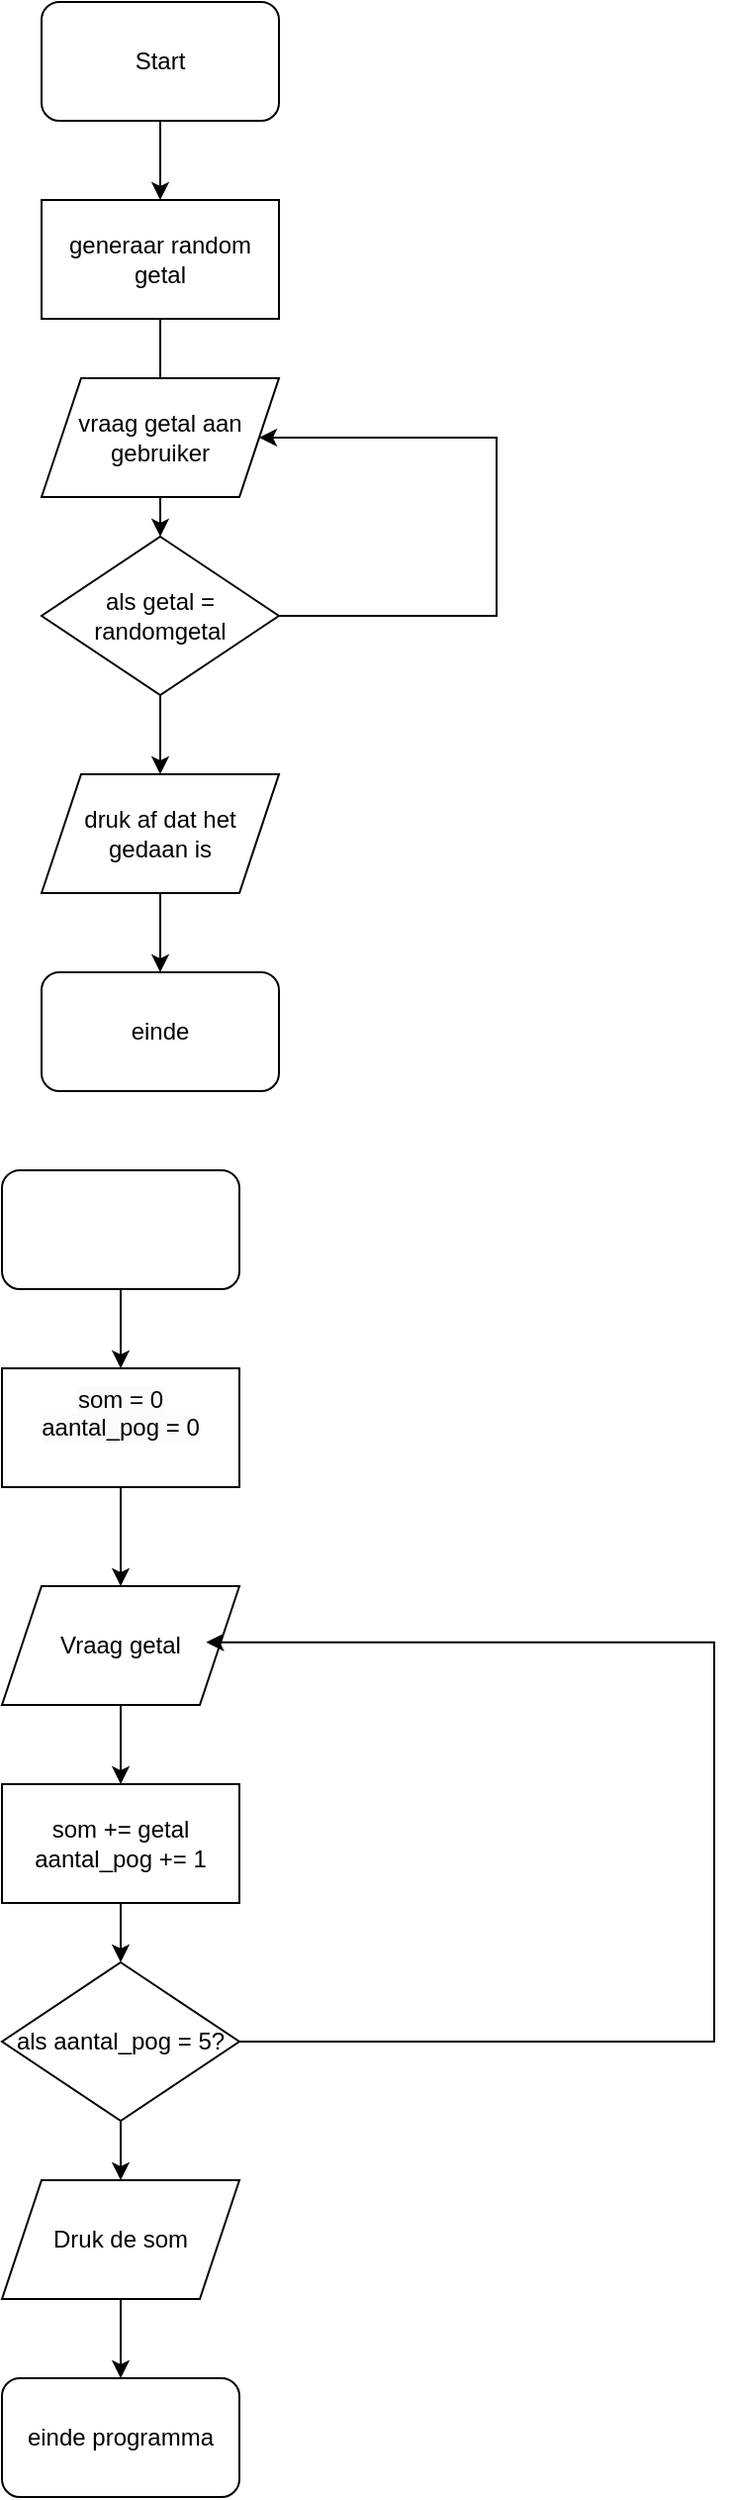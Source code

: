 <mxfile version="24.8.6">
  <diagram name="Page-1" id="QVU8lje6nGHsbSwiQ7tf">
    <mxGraphModel dx="1038" dy="1712" grid="1" gridSize="10" guides="1" tooltips="1" connect="1" arrows="1" fold="1" page="1" pageScale="1" pageWidth="850" pageHeight="1100" math="0" shadow="0">
      <root>
        <mxCell id="0" />
        <mxCell id="1" parent="0" />
        <mxCell id="EXt4HgNgpCg-pAP-4QSE-7" value="" style="edgeStyle=orthogonalEdgeStyle;rounded=0;orthogonalLoop=1;jettySize=auto;html=1;" edge="1" parent="1" source="EXt4HgNgpCg-pAP-4QSE-1" target="EXt4HgNgpCg-pAP-4QSE-2">
          <mxGeometry relative="1" as="geometry" />
        </mxCell>
        <mxCell id="EXt4HgNgpCg-pAP-4QSE-1" value="" style="rounded=1;whiteSpace=wrap;html=1;" vertex="1" parent="1">
          <mxGeometry x="340" y="40" width="120" height="60" as="geometry" />
        </mxCell>
        <mxCell id="EXt4HgNgpCg-pAP-4QSE-8" value="" style="edgeStyle=orthogonalEdgeStyle;rounded=0;orthogonalLoop=1;jettySize=auto;html=1;" edge="1" parent="1" source="EXt4HgNgpCg-pAP-4QSE-2" target="EXt4HgNgpCg-pAP-4QSE-3">
          <mxGeometry relative="1" as="geometry" />
        </mxCell>
        <mxCell id="EXt4HgNgpCg-pAP-4QSE-2" value="&#xa;&lt;span style=&quot;color: rgb(0, 0, 0); font-family: Helvetica; font-size: 12px; font-style: normal; font-variant-ligatures: normal; font-variant-caps: normal; font-weight: 400; letter-spacing: normal; orphans: 2; text-align: center; text-indent: 0px; text-transform: none; widows: 2; word-spacing: 0px; -webkit-text-stroke-width: 0px; white-space: normal; background-color: rgb(251, 251, 251); text-decoration-thickness: initial; text-decoration-style: initial; text-decoration-color: initial; display: inline !important; float: none;&quot;&gt;som = 0&lt;/span&gt;&lt;div style=&quot;forced-color-adjust: none; color: rgb(0, 0, 0); font-family: Helvetica; font-size: 12px; font-style: normal; font-variant-ligatures: normal; font-variant-caps: normal; font-weight: 400; letter-spacing: normal; orphans: 2; text-align: center; text-indent: 0px; text-transform: none; widows: 2; word-spacing: 0px; -webkit-text-stroke-width: 0px; white-space: normal; background-color: rgb(251, 251, 251); text-decoration-thickness: initial; text-decoration-style: initial; text-decoration-color: initial;&quot;&gt;aantal_pog = 0&lt;/div&gt;&#xa;&#xa;" style="rounded=0;whiteSpace=wrap;html=1;" vertex="1" parent="1">
          <mxGeometry x="340" y="140" width="120" height="60" as="geometry" />
        </mxCell>
        <mxCell id="EXt4HgNgpCg-pAP-4QSE-9" value="" style="edgeStyle=orthogonalEdgeStyle;rounded=0;orthogonalLoop=1;jettySize=auto;html=1;" edge="1" parent="1" source="EXt4HgNgpCg-pAP-4QSE-3" target="EXt4HgNgpCg-pAP-4QSE-4">
          <mxGeometry relative="1" as="geometry" />
        </mxCell>
        <mxCell id="EXt4HgNgpCg-pAP-4QSE-3" value="Vraag getal" style="shape=parallelogram;perimeter=parallelogramPerimeter;whiteSpace=wrap;html=1;fixedSize=1;" vertex="1" parent="1">
          <mxGeometry x="340" y="250" width="120" height="60" as="geometry" />
        </mxCell>
        <mxCell id="EXt4HgNgpCg-pAP-4QSE-10" value="" style="edgeStyle=orthogonalEdgeStyle;rounded=0;orthogonalLoop=1;jettySize=auto;html=1;" edge="1" parent="1" source="EXt4HgNgpCg-pAP-4QSE-4" target="EXt4HgNgpCg-pAP-4QSE-5">
          <mxGeometry relative="1" as="geometry" />
        </mxCell>
        <mxCell id="EXt4HgNgpCg-pAP-4QSE-4" value="som += getal&lt;div&gt;aantal_pog += 1&lt;/div&gt;" style="rounded=0;whiteSpace=wrap;html=1;" vertex="1" parent="1">
          <mxGeometry x="340" y="350" width="120" height="60" as="geometry" />
        </mxCell>
        <mxCell id="EXt4HgNgpCg-pAP-4QSE-13" value="" style="edgeStyle=orthogonalEdgeStyle;rounded=0;orthogonalLoop=1;jettySize=auto;html=1;" edge="1" parent="1" source="EXt4HgNgpCg-pAP-4QSE-5" target="EXt4HgNgpCg-pAP-4QSE-11">
          <mxGeometry relative="1" as="geometry" />
        </mxCell>
        <mxCell id="EXt4HgNgpCg-pAP-4QSE-5" value="als aantal_pog = 5?" style="rhombus;whiteSpace=wrap;html=1;" vertex="1" parent="1">
          <mxGeometry x="340" y="440" width="120" height="80" as="geometry" />
        </mxCell>
        <mxCell id="EXt4HgNgpCg-pAP-4QSE-6" style="edgeStyle=orthogonalEdgeStyle;rounded=0;orthogonalLoop=1;jettySize=auto;html=1;entryX=0.86;entryY=0.473;entryDx=0;entryDy=0;entryPerimeter=0;" edge="1" parent="1" source="EXt4HgNgpCg-pAP-4QSE-5" target="EXt4HgNgpCg-pAP-4QSE-3">
          <mxGeometry relative="1" as="geometry">
            <Array as="points">
              <mxPoint x="700" y="480" />
              <mxPoint x="700" y="278" />
            </Array>
          </mxGeometry>
        </mxCell>
        <mxCell id="EXt4HgNgpCg-pAP-4QSE-14" value="" style="edgeStyle=orthogonalEdgeStyle;rounded=0;orthogonalLoop=1;jettySize=auto;html=1;" edge="1" parent="1" source="EXt4HgNgpCg-pAP-4QSE-11" target="EXt4HgNgpCg-pAP-4QSE-12">
          <mxGeometry relative="1" as="geometry" />
        </mxCell>
        <mxCell id="EXt4HgNgpCg-pAP-4QSE-11" value="Druk de som" style="shape=parallelogram;perimeter=parallelogramPerimeter;whiteSpace=wrap;html=1;fixedSize=1;" vertex="1" parent="1">
          <mxGeometry x="340" y="550" width="120" height="60" as="geometry" />
        </mxCell>
        <mxCell id="EXt4HgNgpCg-pAP-4QSE-12" value="einde programma" style="rounded=1;whiteSpace=wrap;html=1;" vertex="1" parent="1">
          <mxGeometry x="340" y="650" width="120" height="60" as="geometry" />
        </mxCell>
        <mxCell id="EXt4HgNgpCg-pAP-4QSE-22" value="" style="edgeStyle=orthogonalEdgeStyle;rounded=0;orthogonalLoop=1;jettySize=auto;html=1;" edge="1" parent="1" source="EXt4HgNgpCg-pAP-4QSE-15" target="EXt4HgNgpCg-pAP-4QSE-16">
          <mxGeometry relative="1" as="geometry" />
        </mxCell>
        <mxCell id="EXt4HgNgpCg-pAP-4QSE-15" value="Start" style="rounded=1;whiteSpace=wrap;html=1;" vertex="1" parent="1">
          <mxGeometry x="360" y="-550" width="120" height="60" as="geometry" />
        </mxCell>
        <mxCell id="EXt4HgNgpCg-pAP-4QSE-23" value="" style="edgeStyle=orthogonalEdgeStyle;rounded=0;orthogonalLoop=1;jettySize=auto;html=1;" edge="1" parent="1" source="EXt4HgNgpCg-pAP-4QSE-16" target="EXt4HgNgpCg-pAP-4QSE-18">
          <mxGeometry relative="1" as="geometry" />
        </mxCell>
        <mxCell id="EXt4HgNgpCg-pAP-4QSE-16" value="generaar random getal" style="rounded=0;whiteSpace=wrap;html=1;" vertex="1" parent="1">
          <mxGeometry x="360" y="-450" width="120" height="60" as="geometry" />
        </mxCell>
        <mxCell id="EXt4HgNgpCg-pAP-4QSE-17" value="vraag getal aan gebruiker" style="shape=parallelogram;perimeter=parallelogramPerimeter;whiteSpace=wrap;html=1;fixedSize=1;" vertex="1" parent="1">
          <mxGeometry x="360" y="-360" width="120" height="60" as="geometry" />
        </mxCell>
        <mxCell id="EXt4HgNgpCg-pAP-4QSE-21" style="edgeStyle=orthogonalEdgeStyle;rounded=0;orthogonalLoop=1;jettySize=auto;html=1;entryX=1;entryY=0.5;entryDx=0;entryDy=0;" edge="1" parent="1" target="EXt4HgNgpCg-pAP-4QSE-17">
          <mxGeometry relative="1" as="geometry">
            <mxPoint x="480" y="-240" as="sourcePoint" />
            <mxPoint x="540" y="-380" as="targetPoint" />
            <Array as="points">
              <mxPoint x="590" y="-240" />
              <mxPoint x="590" y="-330" />
            </Array>
          </mxGeometry>
        </mxCell>
        <mxCell id="EXt4HgNgpCg-pAP-4QSE-24" value="" style="edgeStyle=orthogonalEdgeStyle;rounded=0;orthogonalLoop=1;jettySize=auto;html=1;" edge="1" parent="1" source="EXt4HgNgpCg-pAP-4QSE-18" target="EXt4HgNgpCg-pAP-4QSE-19">
          <mxGeometry relative="1" as="geometry" />
        </mxCell>
        <mxCell id="EXt4HgNgpCg-pAP-4QSE-18" value="als getal = randomgetal" style="rhombus;whiteSpace=wrap;html=1;" vertex="1" parent="1">
          <mxGeometry x="360" y="-280" width="120" height="80" as="geometry" />
        </mxCell>
        <mxCell id="EXt4HgNgpCg-pAP-4QSE-25" value="" style="edgeStyle=orthogonalEdgeStyle;rounded=0;orthogonalLoop=1;jettySize=auto;html=1;" edge="1" parent="1" source="EXt4HgNgpCg-pAP-4QSE-19" target="EXt4HgNgpCg-pAP-4QSE-20">
          <mxGeometry relative="1" as="geometry" />
        </mxCell>
        <mxCell id="EXt4HgNgpCg-pAP-4QSE-19" value="druk af dat het gedaan is" style="shape=parallelogram;perimeter=parallelogramPerimeter;whiteSpace=wrap;html=1;fixedSize=1;" vertex="1" parent="1">
          <mxGeometry x="360" y="-160" width="120" height="60" as="geometry" />
        </mxCell>
        <mxCell id="EXt4HgNgpCg-pAP-4QSE-20" value="einde" style="rounded=1;whiteSpace=wrap;html=1;" vertex="1" parent="1">
          <mxGeometry x="360" y="-60" width="120" height="60" as="geometry" />
        </mxCell>
      </root>
    </mxGraphModel>
  </diagram>
</mxfile>
